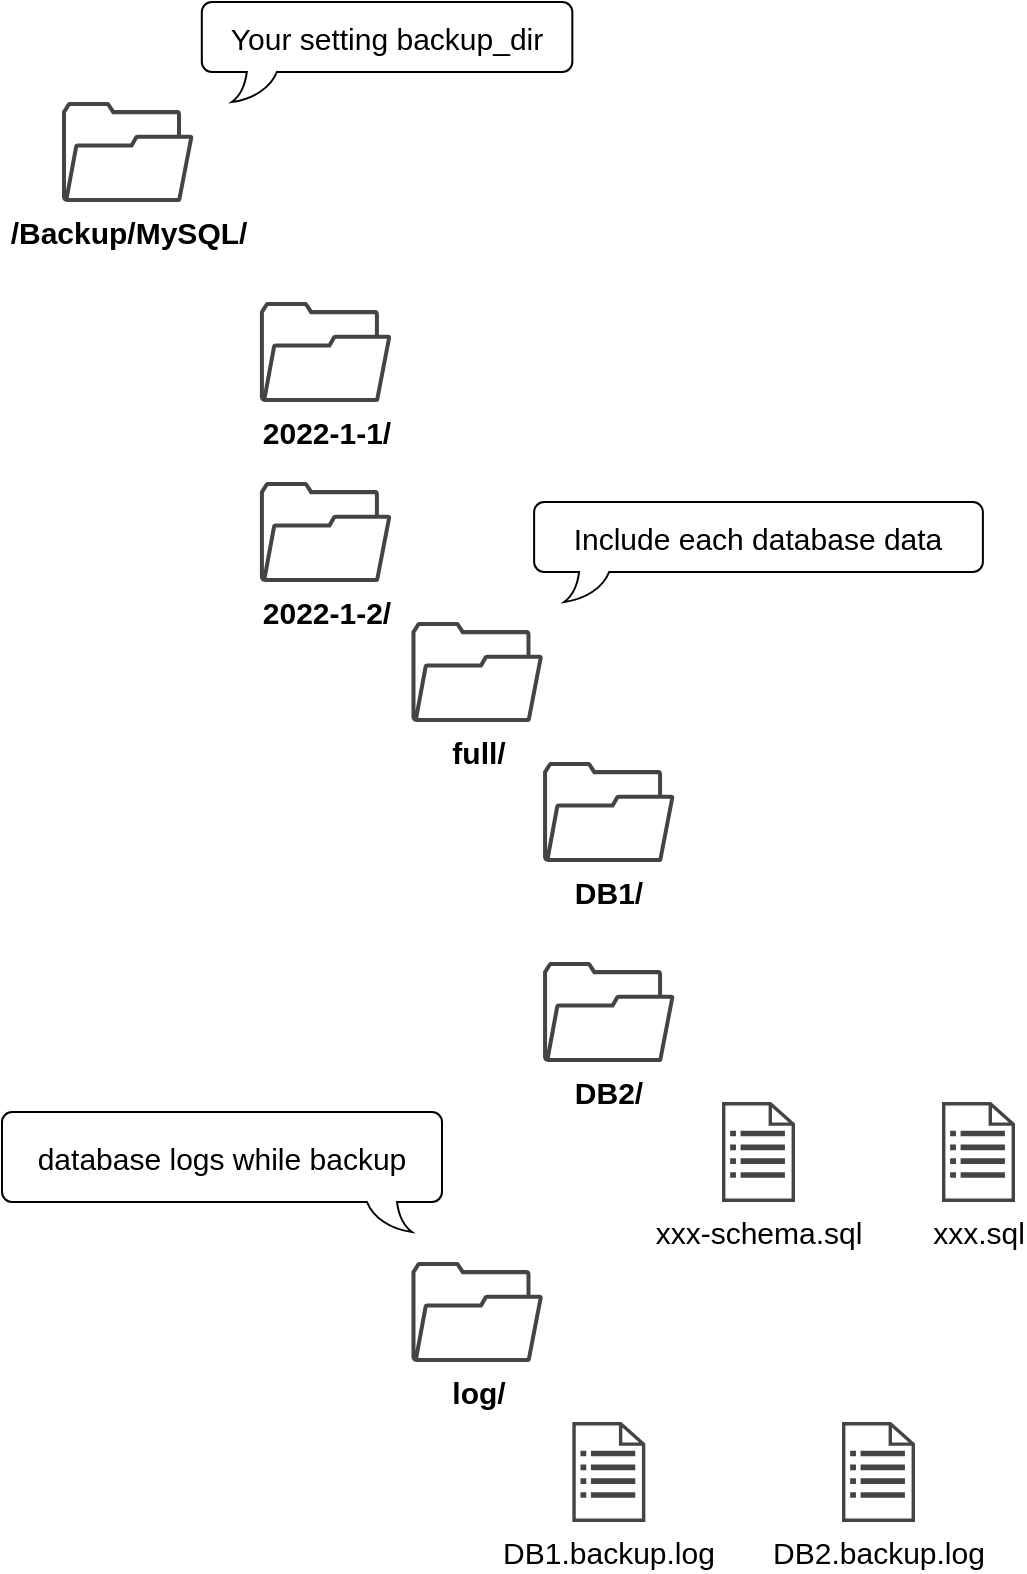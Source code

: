 <mxfile version="16.1.2" type="device"><diagram id="M-cfNhVxTw2kKX40rbxz" name="第 1 页"><mxGraphModel dx="1038" dy="649" grid="1" gridSize="10" guides="1" tooltips="1" connect="1" arrows="1" fold="1" page="1" pageScale="1" pageWidth="827" pageHeight="1169" math="0" shadow="0"><root><mxCell id="0"/><mxCell id="1" parent="0"/><mxCell id="yTBZ1NLahuwRcqAMx8zp-21" value="" style="group" vertex="1" connectable="0" parent="1"><mxGeometry x="70" y="30" width="506.5" height="760" as="geometry"/></mxCell><mxCell id="yTBZ1NLahuwRcqAMx8zp-1" value="&lt;b&gt;&lt;font style=&quot;font-size: 15px&quot;&gt;/Backup/MySQL/&lt;/font&gt;&lt;/b&gt;" style="sketch=0;pointerEvents=1;shadow=0;dashed=0;html=1;strokeColor=none;fillColor=#434445;aspect=fixed;labelPosition=center;verticalLabelPosition=bottom;verticalAlign=top;align=center;outlineConnect=0;shape=mxgraph.vvd.folder;" vertex="1" parent="yTBZ1NLahuwRcqAMx8zp-21"><mxGeometry x="30" y="50" width="65.79" height="50" as="geometry"/></mxCell><mxCell id="yTBZ1NLahuwRcqAMx8zp-3" value="&lt;b&gt;&lt;font style=&quot;font-size: 15px&quot;&gt;2022-1-1/&lt;/font&gt;&lt;/b&gt;" style="sketch=0;pointerEvents=1;shadow=0;dashed=0;html=1;strokeColor=none;fillColor=#434445;aspect=fixed;labelPosition=center;verticalLabelPosition=bottom;verticalAlign=top;align=center;outlineConnect=0;shape=mxgraph.vvd.folder;" vertex="1" parent="yTBZ1NLahuwRcqAMx8zp-21"><mxGeometry x="128.95" y="150" width="65.79" height="50" as="geometry"/></mxCell><mxCell id="yTBZ1NLahuwRcqAMx8zp-4" value="&lt;b&gt;&lt;font style=&quot;font-size: 15px&quot;&gt;2022-1-2/&lt;/font&gt;&lt;/b&gt;" style="sketch=0;pointerEvents=1;shadow=0;dashed=0;html=1;strokeColor=none;fillColor=#434445;aspect=fixed;labelPosition=center;verticalLabelPosition=bottom;verticalAlign=top;align=center;outlineConnect=0;shape=mxgraph.vvd.folder;" vertex="1" parent="yTBZ1NLahuwRcqAMx8zp-21"><mxGeometry x="128.95" y="240" width="65.79" height="50" as="geometry"/></mxCell><mxCell id="yTBZ1NLahuwRcqAMx8zp-5" value="&lt;b&gt;&lt;font style=&quot;font-size: 15px&quot;&gt;full/&lt;/font&gt;&lt;/b&gt;" style="sketch=0;pointerEvents=1;shadow=0;dashed=0;html=1;strokeColor=none;fillColor=#434445;aspect=fixed;labelPosition=center;verticalLabelPosition=bottom;verticalAlign=top;align=center;outlineConnect=0;shape=mxgraph.vvd.folder;" vertex="1" parent="yTBZ1NLahuwRcqAMx8zp-21"><mxGeometry x="204.74" y="310" width="65.79" height="50" as="geometry"/></mxCell><mxCell id="yTBZ1NLahuwRcqAMx8zp-6" value="&lt;b&gt;&lt;font style=&quot;font-size: 15px&quot;&gt;log/&lt;/font&gt;&lt;/b&gt;" style="sketch=0;pointerEvents=1;shadow=0;dashed=0;html=1;strokeColor=none;fillColor=#434445;aspect=fixed;labelPosition=center;verticalLabelPosition=bottom;verticalAlign=top;align=center;outlineConnect=0;shape=mxgraph.vvd.folder;" vertex="1" parent="yTBZ1NLahuwRcqAMx8zp-21"><mxGeometry x="204.74" y="630" width="65.79" height="50" as="geometry"/></mxCell><mxCell id="yTBZ1NLahuwRcqAMx8zp-7" value="&lt;span style=&quot;font-size: 15px&quot;&gt;&lt;b&gt;DB1/&lt;/b&gt;&lt;/span&gt;" style="sketch=0;pointerEvents=1;shadow=0;dashed=0;html=1;strokeColor=none;fillColor=#434445;aspect=fixed;labelPosition=center;verticalLabelPosition=bottom;verticalAlign=top;align=center;outlineConnect=0;shape=mxgraph.vvd.folder;" vertex="1" parent="yTBZ1NLahuwRcqAMx8zp-21"><mxGeometry x="270.53" y="380" width="65.79" height="50" as="geometry"/></mxCell><mxCell id="yTBZ1NLahuwRcqAMx8zp-9" value="&lt;span style=&quot;font-size: 15px&quot;&gt;&lt;b&gt;DB2/&lt;/b&gt;&lt;/span&gt;" style="sketch=0;pointerEvents=1;shadow=0;dashed=0;html=1;strokeColor=none;fillColor=#434445;aspect=fixed;labelPosition=center;verticalLabelPosition=bottom;verticalAlign=top;align=center;outlineConnect=0;shape=mxgraph.vvd.folder;" vertex="1" parent="yTBZ1NLahuwRcqAMx8zp-21"><mxGeometry x="270.53" y="480" width="65.79" height="50" as="geometry"/></mxCell><mxCell id="yTBZ1NLahuwRcqAMx8zp-10" value="xxx-schema.sql" style="sketch=0;pointerEvents=1;shadow=0;dashed=0;html=1;strokeColor=none;fillColor=#434445;aspect=fixed;labelPosition=center;verticalLabelPosition=bottom;verticalAlign=top;align=center;outlineConnect=0;shape=mxgraph.vvd.recovery_plan;fontSize=15;" vertex="1" parent="yTBZ1NLahuwRcqAMx8zp-21"><mxGeometry x="360" y="550" width="36.5" height="50" as="geometry"/></mxCell><mxCell id="yTBZ1NLahuwRcqAMx8zp-11" value="xxx.sql" style="sketch=0;pointerEvents=1;shadow=0;dashed=0;html=1;strokeColor=none;fillColor=#434445;aspect=fixed;labelPosition=center;verticalLabelPosition=bottom;verticalAlign=top;align=center;outlineConnect=0;shape=mxgraph.vvd.recovery_plan;fontSize=15;" vertex="1" parent="yTBZ1NLahuwRcqAMx8zp-21"><mxGeometry x="470" y="550" width="36.5" height="50" as="geometry"/></mxCell><mxCell id="yTBZ1NLahuwRcqAMx8zp-12" value="DB1.backup.log" style="sketch=0;pointerEvents=1;shadow=0;dashed=0;html=1;strokeColor=none;fillColor=#434445;aspect=fixed;labelPosition=center;verticalLabelPosition=bottom;verticalAlign=top;align=center;outlineConnect=0;shape=mxgraph.vvd.recovery_plan;fontSize=15;" vertex="1" parent="yTBZ1NLahuwRcqAMx8zp-21"><mxGeometry x="285.17" y="710" width="36.5" height="50" as="geometry"/></mxCell><mxCell id="yTBZ1NLahuwRcqAMx8zp-13" value="DB2.backup.log" style="sketch=0;pointerEvents=1;shadow=0;dashed=0;html=1;strokeColor=none;fillColor=#434445;aspect=fixed;labelPosition=center;verticalLabelPosition=bottom;verticalAlign=top;align=center;outlineConnect=0;shape=mxgraph.vvd.recovery_plan;fontSize=15;" vertex="1" parent="yTBZ1NLahuwRcqAMx8zp-21"><mxGeometry x="420" y="710" width="36.5" height="50" as="geometry"/></mxCell><mxCell id="yTBZ1NLahuwRcqAMx8zp-15" value="Your setting backup_dir" style="whiteSpace=wrap;html=1;shape=mxgraph.basic.roundRectCallout;dx=30;dy=15;size=5;boundedLbl=1;fontSize=15;fillColor=none;" vertex="1" parent="yTBZ1NLahuwRcqAMx8zp-21"><mxGeometry x="99.91" width="185.26" height="50" as="geometry"/></mxCell><mxCell id="yTBZ1NLahuwRcqAMx8zp-16" value="Include each database data" style="whiteSpace=wrap;html=1;shape=mxgraph.basic.roundRectCallout;dx=30;dy=15;size=5;boundedLbl=1;fontSize=15;fillColor=none;" vertex="1" parent="yTBZ1NLahuwRcqAMx8zp-21"><mxGeometry x="266.06" y="250" width="224.38" height="50" as="geometry"/></mxCell><mxCell id="yTBZ1NLahuwRcqAMx8zp-20" value="database logs while backup" style="whiteSpace=wrap;html=1;shape=mxgraph.basic.roundRectCallout;dx=30;dy=15;size=5;boundedLbl=1;fontSize=15;fillColor=none;sketch=0;shadow=0;flipH=1;" vertex="1" parent="yTBZ1NLahuwRcqAMx8zp-21"><mxGeometry y="555" width="220" height="60" as="geometry"/></mxCell></root></mxGraphModel></diagram></mxfile>